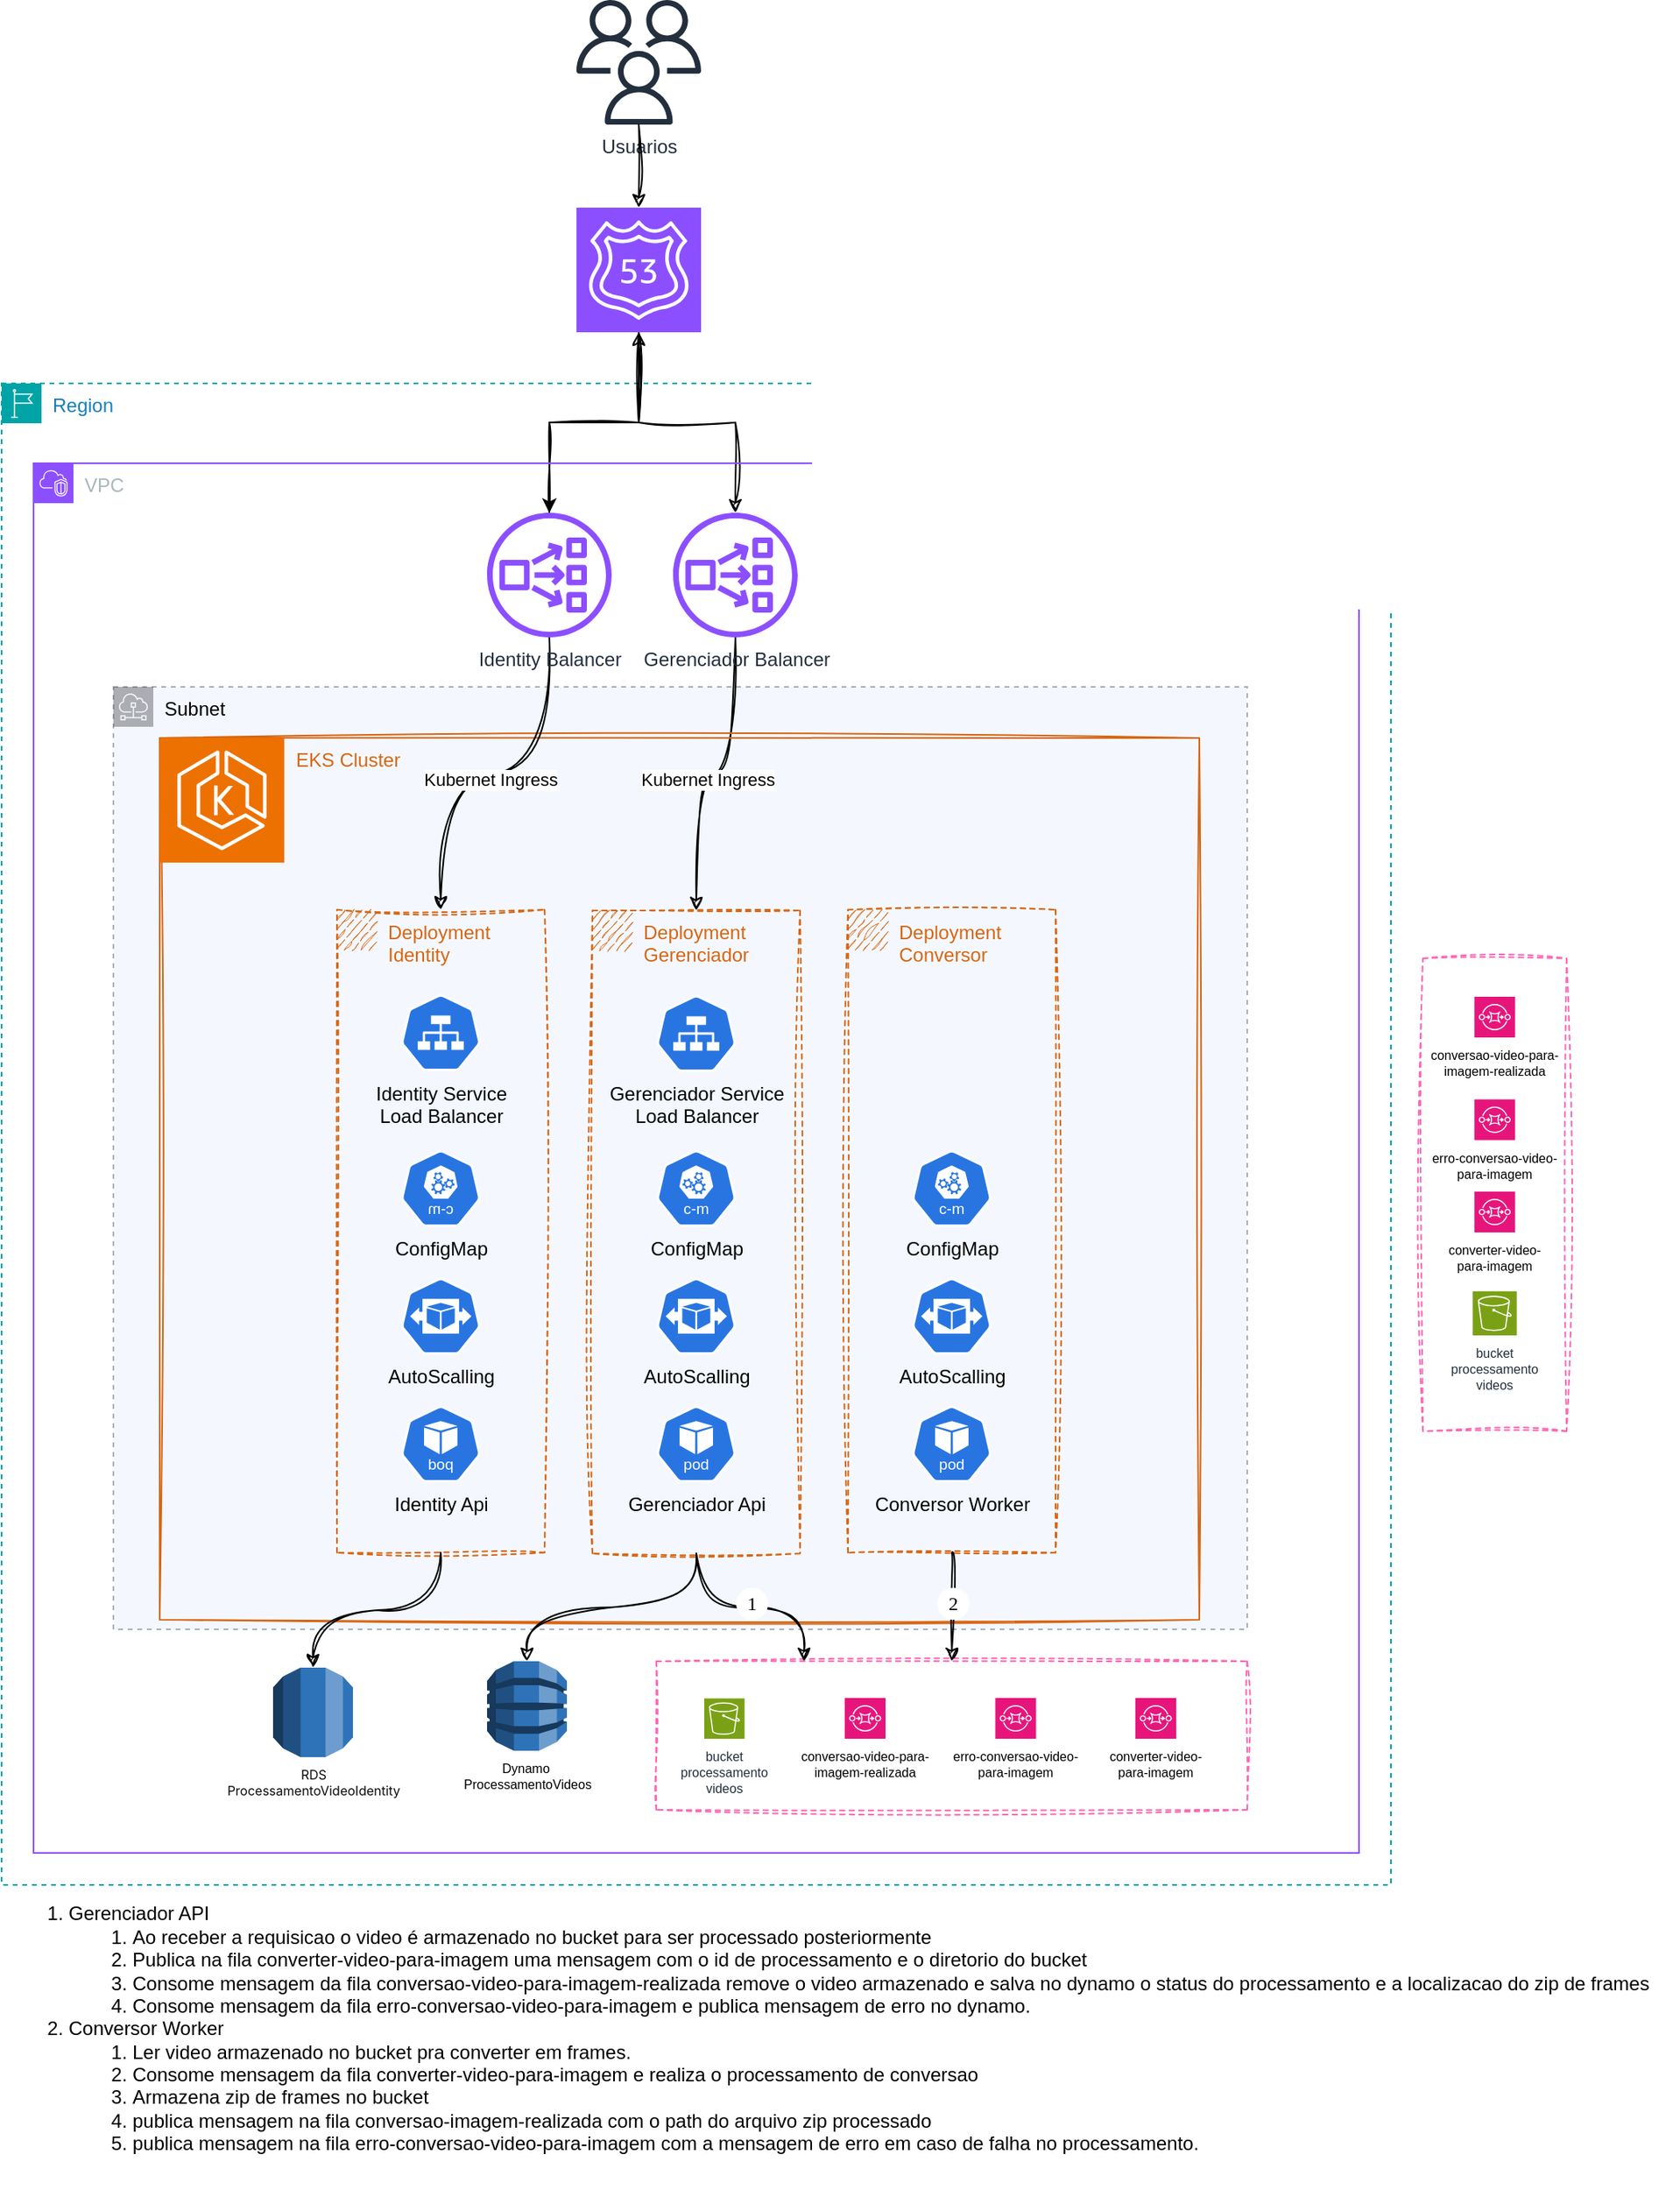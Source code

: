 <mxfile version="26.0.5">
  <diagram name="Página-1" id="iQ79jOPinaNy7oLCh0Md">
    <mxGraphModel dx="2390" dy="1448" grid="1" gridSize="10" guides="1" tooltips="1" connect="1" arrows="1" fold="1" page="1" pageScale="1" pageWidth="827" pageHeight="1169" math="0" shadow="0">
      <root>
        <mxCell id="0" />
        <mxCell id="1" parent="0" />
        <mxCell id="_nt94sI4upRh2YXrKDY7-160" value="" style="group" vertex="1" connectable="0" parent="1">
          <mxGeometry x="140" y="770" width="1050" height="1370" as="geometry" />
        </mxCell>
        <mxCell id="_nt94sI4upRh2YXrKDY7-2" value="Usuarios" style="sketch=0;outlineConnect=0;fontColor=#232F3E;gradientColor=none;fillColor=#232F3D;strokeColor=none;dashed=0;verticalLabelPosition=bottom;verticalAlign=top;align=center;html=1;fontSize=12;fontStyle=0;aspect=fixed;pointerEvents=1;shape=mxgraph.aws4.users;" vertex="1" parent="_nt94sI4upRh2YXrKDY7-160">
          <mxGeometry x="360" width="78" height="78" as="geometry" />
        </mxCell>
        <mxCell id="_nt94sI4upRh2YXrKDY7-12" value="Region" style="points=[[0,0],[0.25,0],[0.5,0],[0.75,0],[1,0],[1,0.25],[1,0.5],[1,0.75],[1,1],[0.75,1],[0.5,1],[0.25,1],[0,1],[0,0.75],[0,0.5],[0,0.25]];outlineConnect=0;gradientColor=none;html=1;whiteSpace=wrap;fontSize=12;fontStyle=0;container=0;pointerEvents=0;collapsible=0;recursiveResize=0;shape=mxgraph.aws4.group;grIcon=mxgraph.aws4.group_region;strokeColor=#00A4A6;fillColor=none;verticalAlign=top;align=left;spacingLeft=30;fontColor=#147EBA;dashed=1;" vertex="1" parent="_nt94sI4upRh2YXrKDY7-160">
          <mxGeometry y="240" width="870" height="940" as="geometry" />
        </mxCell>
        <mxCell id="_nt94sI4upRh2YXrKDY7-74" style="edgeStyle=orthogonalEdgeStyle;rounded=0;orthogonalLoop=1;jettySize=auto;html=1;" edge="1" parent="_nt94sI4upRh2YXrKDY7-160" source="_nt94sI4upRh2YXrKDY7-16" target="_nt94sI4upRh2YXrKDY7-14">
          <mxGeometry relative="1" as="geometry" />
        </mxCell>
        <mxCell id="_nt94sI4upRh2YXrKDY7-75" style="edgeStyle=orthogonalEdgeStyle;rounded=0;orthogonalLoop=1;jettySize=auto;html=1;sketch=1;curveFitting=1;jiggle=2;" edge="1" parent="_nt94sI4upRh2YXrKDY7-160" source="_nt94sI4upRh2YXrKDY7-16" target="_nt94sI4upRh2YXrKDY7-15">
          <mxGeometry relative="1" as="geometry" />
        </mxCell>
        <mxCell id="_nt94sI4upRh2YXrKDY7-16" value="" style="sketch=0;points=[[0,0,0],[0.25,0,0],[0.5,0,0],[0.75,0,0],[1,0,0],[0,1,0],[0.25,1,0],[0.5,1,0],[0.75,1,0],[1,1,0],[0,0.25,0],[0,0.5,0],[0,0.75,0],[1,0.25,0],[1,0.5,0],[1,0.75,0]];outlineConnect=0;fontColor=#232F3E;fillColor=#8C4FFF;strokeColor=#ffffff;dashed=0;verticalLabelPosition=bottom;verticalAlign=top;align=center;html=1;fontSize=12;fontStyle=0;aspect=fixed;shape=mxgraph.aws4.resourceIcon;resIcon=mxgraph.aws4.route_53;" vertex="1" parent="_nt94sI4upRh2YXrKDY7-160">
          <mxGeometry x="360" y="130" width="78" height="78" as="geometry" />
        </mxCell>
        <mxCell id="_nt94sI4upRh2YXrKDY7-76" style="edgeStyle=orthogonalEdgeStyle;rounded=0;orthogonalLoop=1;jettySize=auto;html=1;entryX=0.5;entryY=0;entryDx=0;entryDy=0;entryPerimeter=0;sketch=1;curveFitting=1;jiggle=2;" edge="1" parent="_nt94sI4upRh2YXrKDY7-160" source="_nt94sI4upRh2YXrKDY7-2" target="_nt94sI4upRh2YXrKDY7-16">
          <mxGeometry relative="1" as="geometry" />
        </mxCell>
        <mxCell id="_nt94sI4upRh2YXrKDY7-78" style="edgeStyle=orthogonalEdgeStyle;rounded=0;orthogonalLoop=1;jettySize=auto;html=1;sketch=1;curveFitting=1;jiggle=2;" edge="1" parent="_nt94sI4upRh2YXrKDY7-160" source="_nt94sI4upRh2YXrKDY7-14" target="_nt94sI4upRh2YXrKDY7-16">
          <mxGeometry relative="1" as="geometry" />
        </mxCell>
        <mxCell id="_nt94sI4upRh2YXrKDY7-150" value="" style="group" vertex="1" connectable="0" parent="_nt94sI4upRh2YXrKDY7-160">
          <mxGeometry x="890" y="600" width="90" height="296" as="geometry" />
        </mxCell>
        <mxCell id="_nt94sI4upRh2YXrKDY7-81" value="" style="rounded=0;whiteSpace=wrap;html=1;dashed=1;strokeColor=#FF66B3;fillColor=none;align=right;verticalAlign=bottom;labelPosition=left;verticalLabelPosition=middle;sketch=1;curveFitting=1;jiggle=2;" vertex="1" parent="_nt94sI4upRh2YXrKDY7-150">
          <mxGeometry width="90" height="296" as="geometry" />
        </mxCell>
        <mxCell id="_nt94sI4upRh2YXrKDY7-99" value="bucket&#xa;processamento&#xa;videos" style="sketch=0;points=[[0,0,0],[0.25,0,0],[0.5,0,0],[0.75,0,0],[1,0,0],[0,1,0],[0.25,1,0],[0.5,1,0],[0.75,1,0],[1,1,0],[0,0.25,0],[0,0.5,0],[0,0.75,0],[1,0.25,0],[1,0.5,0],[1,0.75,0]];outlineConnect=0;fontColor=#232F3E;fillColor=#7AA116;strokeColor=#ffffff;dashed=0;verticalLabelPosition=bottom;verticalAlign=top;align=center;fontSize=8;fontStyle=0;aspect=fixed;shape=mxgraph.aws4.resourceIcon;resIcon=mxgraph.aws4.s3;" vertex="1" parent="_nt94sI4upRh2YXrKDY7-150">
          <mxGeometry x="31.19" y="208.39" width="27.61" height="27.61" as="geometry" />
        </mxCell>
        <mxCell id="_nt94sI4upRh2YXrKDY7-84" value="conversao-video-para-&#xa;imagem-realizada" style="sketch=0;points=[[0,0,0],[0.25,0,0],[0.5,0,0],[0.75,0,0],[1,0,0],[0,1,0],[0.25,1,0],[0.5,1,0],[0.75,1,0],[1,1,0],[0,0.25,0],[0,0.5,0],[0,0.75,0],[1,0.25,0],[1,0.5,0],[1,0.75,0]];outlineConnect=0;fontColor=default;fillColor=#E7157B;strokeColor=#ffffff;dashed=0;verticalLabelPosition=bottom;verticalAlign=top;align=center;fontSize=8;fontStyle=0;aspect=fixed;shape=mxgraph.aws4.resourceIcon;resIcon=mxgraph.aws4.sqs;labelBackgroundColor=none;" vertex="1" parent="_nt94sI4upRh2YXrKDY7-150">
          <mxGeometry x="32.247" y="24" width="25.5" height="25.5" as="geometry" />
        </mxCell>
        <mxCell id="_nt94sI4upRh2YXrKDY7-87" value="erro-conversao-video-&#xa;para-imagem" style="sketch=0;points=[[0,0,0],[0.25,0,0],[0.5,0,0],[0.75,0,0],[1,0,0],[0,1,0],[0.25,1,0],[0.5,1,0],[0.75,1,0],[1,1,0],[0,0.25,0],[0,0.5,0],[0,0.75,0],[1,0.25,0],[1,0.5,0],[1,0.75,0]];outlineConnect=0;fontColor=default;fillColor=#E7157B;strokeColor=#ffffff;dashed=0;verticalLabelPosition=bottom;verticalAlign=top;align=center;fontSize=8;fontStyle=0;aspect=fixed;shape=mxgraph.aws4.resourceIcon;resIcon=mxgraph.aws4.sqs;labelBackgroundColor=none;horizontal=1;" vertex="1" parent="_nt94sI4upRh2YXrKDY7-150">
          <mxGeometry x="32.247" y="88.253" width="25.5" height="25.5" as="geometry" />
        </mxCell>
        <mxCell id="_nt94sI4upRh2YXrKDY7-118" value="converter-video-&#xa;para-imagem" style="sketch=0;points=[[0,0,0],[0.25,0,0],[0.5,0,0],[0.75,0,0],[1,0,0],[0,1,0],[0.25,1,0],[0.5,1,0],[0.75,1,0],[1,1,0],[0,0.25,0],[0,0.5,0],[0,0.75,0],[1,0.25,0],[1,0.5,0],[1,0.75,0]];outlineConnect=0;fontColor=default;fillColor=#E7157B;strokeColor=#ffffff;dashed=0;verticalLabelPosition=bottom;verticalAlign=top;align=center;fontSize=8;fontStyle=0;aspect=fixed;shape=mxgraph.aws4.resourceIcon;resIcon=mxgraph.aws4.sqs;labelBackgroundColor=none;horizontal=1;" vertex="1" parent="_nt94sI4upRh2YXrKDY7-150">
          <mxGeometry x="32.247" y="146.003" width="25.5" height="25.5" as="geometry" />
        </mxCell>
        <mxCell id="_nt94sI4upRh2YXrKDY7-159" value="&lt;ol&gt;&lt;li&gt;Gerenciador API&lt;/li&gt;&lt;ol&gt;&lt;li&gt;Ao receber a requisicao o video é armazenado no bucket para ser processado posteriormente&lt;/li&gt;&lt;li style=&quot;&quot;&gt;Publica na fila converter-video-para-imagem uma mensagem com o id de processamento e o diretorio do bucket&lt;/li&gt;&lt;li style=&quot;&quot;&gt;Consome mensagem da fila conversao-video-para-imagem-realizada remove o video armazenado e salva no dynamo o status do processamento e a localizacao do zip de frames&lt;/li&gt;&lt;li style=&quot;&quot;&gt;Consome mensagem da fila erro-conversao-video-para-imagem e publica mensagem de erro no dynamo.&lt;/li&gt;&lt;/ol&gt;&lt;li&gt;Conversor Worker&lt;/li&gt;&lt;ol&gt;&lt;li&gt;Ler video armazenado no bucket pra converter em frames.&lt;/li&gt;&lt;li&gt;Consome mensagem da fila converter-video-para-imagem e realiza o processamento de conversao&lt;/li&gt;&lt;li&gt;Armazena zip de frames no bucket&amp;nbsp;&lt;/li&gt;&lt;li&gt;publica mensagem na fila conversao-imagem-realizada com o path do arquivo zip processado&lt;/li&gt;&lt;li&gt;publica mensagem na fila erro-conversao-video-para-imagem com a mensagem de erro em caso de falha no processamento.&lt;/li&gt;&lt;/ol&gt;&lt;/ol&gt;" style="text;html=1;align=left;verticalAlign=middle;resizable=0;points=[];autosize=1;strokeColor=none;fillColor=none;" vertex="1" parent="_nt94sI4upRh2YXrKDY7-160">
          <mxGeometry y="1170" width="1050" height="200" as="geometry" />
        </mxCell>
        <mxCell id="_nt94sI4upRh2YXrKDY7-13" value="VPC" style="points=[[0,0],[0.25,0],[0.5,0],[0.75,0],[1,0],[1,0.25],[1,0.5],[1,0.75],[1,1],[0.75,1],[0.5,1],[0.25,1],[0,1],[0,0.75],[0,0.5],[0,0.25]];outlineConnect=0;gradientColor=none;html=1;whiteSpace=wrap;fontSize=12;fontStyle=0;container=1;pointerEvents=0;collapsible=0;recursiveResize=0;shape=mxgraph.aws4.group;grIcon=mxgraph.aws4.group_vpc2;strokeColor=#8C4FFF;fillColor=none;verticalAlign=top;align=left;spacingLeft=30;fontColor=#AAB7B8;dashed=0;" vertex="1" parent="_nt94sI4upRh2YXrKDY7-160">
          <mxGeometry x="20" y="290" width="830" height="870" as="geometry" />
        </mxCell>
        <mxCell id="_nt94sI4upRh2YXrKDY7-79" value="Subnet" style="outlineConnect=0;html=1;whiteSpace=wrap;fontSize=12;fontStyle=0;shape=mxgraph.aws4.group;grIcon=mxgraph.aws4.group_subnet;strokeColor=default;fillColor=#dae8fc;verticalAlign=top;align=left;spacingLeft=30;dashed=1;fillStyle=auto;opacity=30;" vertex="1" parent="_nt94sI4upRh2YXrKDY7-13">
          <mxGeometry x="50" y="140" width="710" height="590" as="geometry" />
        </mxCell>
        <mxCell id="_nt94sI4upRh2YXrKDY7-71" style="edgeStyle=orthogonalEdgeStyle;rounded=0;orthogonalLoop=1;jettySize=auto;html=1;entryX=0.5;entryY=0;entryDx=0;entryDy=0;curved=1;sketch=1;curveFitting=1;jiggle=2;" edge="1" parent="_nt94sI4upRh2YXrKDY7-13" source="_nt94sI4upRh2YXrKDY7-15" target="_nt94sI4upRh2YXrKDY7-41">
          <mxGeometry relative="1" as="geometry" />
        </mxCell>
        <mxCell id="_nt94sI4upRh2YXrKDY7-73" value="Kubernet Ingress" style="edgeLabel;html=1;align=center;verticalAlign=middle;resizable=0;points=[];" vertex="1" connectable="0" parent="_nt94sI4upRh2YXrKDY7-71">
          <mxGeometry x="0.054" y="3" relative="1" as="geometry">
            <mxPoint as="offset" />
          </mxGeometry>
        </mxCell>
        <mxCell id="_nt94sI4upRh2YXrKDY7-15" value="Gerenciador Balancer" style="sketch=0;outlineConnect=0;fontColor=#232F3E;gradientColor=none;fillColor=#8C4FFF;strokeColor=none;dashed=0;verticalLabelPosition=bottom;verticalAlign=top;align=center;html=1;fontSize=12;fontStyle=0;aspect=fixed;pointerEvents=1;shape=mxgraph.aws4.network_load_balancer;" vertex="1" parent="_nt94sI4upRh2YXrKDY7-13">
          <mxGeometry x="400.5" y="31" width="78" height="78" as="geometry" />
        </mxCell>
        <mxCell id="_nt94sI4upRh2YXrKDY7-22" value="&amp;nbsp; &amp;nbsp; &amp;nbsp; &amp;nbsp; &amp;nbsp; &amp;nbsp; &amp;nbsp; &amp;nbsp; EKS Cluster" style="points=[[0,0],[0.25,0],[0.5,0],[0.75,0],[1,0],[1,0.25],[1,0.5],[1,0.75],[1,1],[0.75,1],[0.5,1],[0.25,1],[0,1],[0,0.75],[0,0.5],[0,0.25]];outlineConnect=0;gradientColor=none;html=1;whiteSpace=wrap;fontSize=12;fontStyle=0;container=1;pointerEvents=0;collapsible=0;recursiveResize=0;shape=mxgraph.aws4.group;grIcon=mxgraph.aws4.group_ec2_instance_contents;strokeColor=#D86613;fillColor=none;verticalAlign=top;align=left;spacingLeft=30;fontColor=#D86613;dashed=0;sketch=1;curveFitting=1;jiggle=2;" vertex="1" parent="_nt94sI4upRh2YXrKDY7-13">
          <mxGeometry x="79" y="172" width="651" height="552" as="geometry" />
        </mxCell>
        <mxCell id="_nt94sI4upRh2YXrKDY7-21" value="" style="sketch=0;points=[[0,0,0],[0.25,0,0],[0.5,0,0],[0.75,0,0],[1,0,0],[0,1,0],[0.25,1,0],[0.5,1,0],[0.75,1,0],[1,1,0],[0,0.25,0],[0,0.5,0],[0,0.75,0],[1,0.25,0],[1,0.5,0],[1,0.75,0]];outlineConnect=0;fontColor=#232F3E;fillColor=#ED7100;strokeColor=#ffffff;dashed=0;verticalLabelPosition=bottom;verticalAlign=top;align=center;html=1;fontSize=12;fontStyle=0;aspect=fixed;shape=mxgraph.aws4.resourceIcon;resIcon=mxgraph.aws4.eks;" vertex="1" parent="_nt94sI4upRh2YXrKDY7-22">
          <mxGeometry width="78" height="78" as="geometry" />
        </mxCell>
        <mxCell id="_nt94sI4upRh2YXrKDY7-23" value="Deployment Identity" style="points=[[0,0],[0.25,0],[0.5,0],[0.75,0],[1,0],[1,0.25],[1,0.5],[1,0.75],[1,1],[0.75,1],[0.5,1],[0.25,1],[0,1],[0,0.75],[0,0.5],[0,0.25]];outlineConnect=0;gradientColor=none;html=1;whiteSpace=wrap;fontSize=12;fontStyle=0;container=1;pointerEvents=0;collapsible=0;recursiveResize=0;shape=mxgraph.aws4.group;grIcon=mxgraph.aws4.group_ec2_instance_contents;strokeColor=#D86613;fillColor=none;verticalAlign=top;align=left;spacingLeft=30;fontColor=#D86613;dashed=1;sketch=1;curveFitting=1;jiggle=2;" vertex="1" parent="_nt94sI4upRh2YXrKDY7-22">
          <mxGeometry x="111" y="107.5" width="130" height="402.5" as="geometry" />
        </mxCell>
        <mxCell id="_nt94sI4upRh2YXrKDY7-27" value="AutoScalling" style="aspect=fixed;sketch=0;html=1;dashed=0;whitespace=wrap;verticalLabelPosition=bottom;verticalAlign=top;fillColor=#2875E2;strokeColor=#ffffff;points=[[0.005,0.63,0],[0.1,0.2,0],[0.9,0.2,0],[0.5,0,0],[0.995,0.63,0],[0.72,0.99,0],[0.5,1,0],[0.28,0.99,0]];shape=mxgraph.kubernetes.icon2;prIcon=hpa;flipH=1;" vertex="1" parent="_nt94sI4upRh2YXrKDY7-23">
          <mxGeometry x="40" y="230.5" width="50" height="48" as="geometry" />
        </mxCell>
        <mxCell id="_nt94sI4upRh2YXrKDY7-28" value="Identity Api" style="aspect=fixed;sketch=0;html=1;dashed=0;whitespace=wrap;verticalLabelPosition=bottom;verticalAlign=top;fillColor=#2875E2;strokeColor=#ffffff;points=[[0.005,0.63,0],[0.1,0.2,0],[0.9,0.2,0],[0.5,0,0],[0.995,0.63,0],[0.72,0.99,0],[0.5,1,0],[0.28,0.99,0]];shape=mxgraph.kubernetes.icon2;kubernetesLabel=1;prIcon=pod;flipH=1;" vertex="1" parent="_nt94sI4upRh2YXrKDY7-23">
          <mxGeometry x="40" y="310.5" width="50" height="48" as="geometry" />
        </mxCell>
        <mxCell id="_nt94sI4upRh2YXrKDY7-29" value="Identity Service&lt;div&gt;Load Balancer&lt;/div&gt;" style="aspect=fixed;sketch=0;html=1;dashed=0;whitespace=wrap;verticalLabelPosition=bottom;verticalAlign=top;fillColor=#2875E2;strokeColor=#ffffff;points=[[0.005,0.63,0],[0.1,0.2,0],[0.9,0.2,0],[0.5,0,0],[0.995,0.63,0],[0.72,0.99,0],[0.5,1,0],[0.28,0.99,0]];shape=mxgraph.kubernetes.icon2;prIcon=svc;flipH=1;" vertex="1" parent="_nt94sI4upRh2YXrKDY7-23">
          <mxGeometry x="40" y="53" width="50" height="48" as="geometry" />
        </mxCell>
        <mxCell id="_nt94sI4upRh2YXrKDY7-38" value="ConfigMap" style="aspect=fixed;sketch=0;html=1;dashed=0;whitespace=wrap;verticalLabelPosition=bottom;verticalAlign=top;fillColor=#2875E2;strokeColor=#ffffff;points=[[0.005,0.63,0],[0.1,0.2,0],[0.9,0.2,0],[0.5,0,0],[0.995,0.63,0],[0.72,0.99,0],[0.5,1,0],[0.28,0.99,0]];shape=mxgraph.kubernetes.icon2;kubernetesLabel=1;prIcon=c_m;flipH=1;" vertex="1" parent="_nt94sI4upRh2YXrKDY7-23">
          <mxGeometry x="40" y="150.5" width="50" height="48" as="geometry" />
        </mxCell>
        <mxCell id="_nt94sI4upRh2YXrKDY7-41" value="Deployment Gerenciador" style="points=[[0,0],[0.25,0],[0.5,0],[0.75,0],[1,0],[1,0.25],[1,0.5],[1,0.75],[1,1],[0.75,1],[0.5,1],[0.25,1],[0,1],[0,0.75],[0,0.5],[0,0.25]];outlineConnect=0;gradientColor=none;html=1;whiteSpace=wrap;fontSize=12;fontStyle=0;container=1;pointerEvents=0;collapsible=0;recursiveResize=0;shape=mxgraph.aws4.group;grIcon=mxgraph.aws4.group_ec2_instance_contents;strokeColor=#D86613;fillColor=none;verticalAlign=top;align=left;spacingLeft=30;fontColor=#D86613;dashed=1;sketch=1;curveFitting=1;jiggle=2;" vertex="1" parent="_nt94sI4upRh2YXrKDY7-22">
          <mxGeometry x="271" y="108" width="130" height="402.5" as="geometry" />
        </mxCell>
        <mxCell id="_nt94sI4upRh2YXrKDY7-42" value="AutoScalling" style="aspect=fixed;sketch=0;html=1;dashed=0;whitespace=wrap;verticalLabelPosition=bottom;verticalAlign=top;fillColor=#2875E2;strokeColor=#ffffff;points=[[0.005,0.63,0],[0.1,0.2,0],[0.9,0.2,0],[0.5,0,0],[0.995,0.63,0],[0.72,0.99,0],[0.5,1,0],[0.28,0.99,0]];shape=mxgraph.kubernetes.icon2;prIcon=hpa" vertex="1" parent="_nt94sI4upRh2YXrKDY7-41">
          <mxGeometry x="40" y="230" width="50" height="48" as="geometry" />
        </mxCell>
        <mxCell id="_nt94sI4upRh2YXrKDY7-43" value="Gerenciador Api" style="aspect=fixed;sketch=0;html=1;dashed=0;whitespace=wrap;verticalLabelPosition=bottom;verticalAlign=top;fillColor=#2875E2;strokeColor=#ffffff;points=[[0.005,0.63,0],[0.1,0.2,0],[0.9,0.2,0],[0.5,0,0],[0.995,0.63,0],[0.72,0.99,0],[0.5,1,0],[0.28,0.99,0]];shape=mxgraph.kubernetes.icon2;kubernetesLabel=1;prIcon=pod" vertex="1" parent="_nt94sI4upRh2YXrKDY7-41">
          <mxGeometry x="40" y="310" width="50" height="48" as="geometry" />
        </mxCell>
        <mxCell id="_nt94sI4upRh2YXrKDY7-44" value="Gerenciador Service&lt;div&gt;Load Balancer&lt;/div&gt;" style="aspect=fixed;sketch=0;html=1;dashed=0;whitespace=wrap;verticalLabelPosition=bottom;verticalAlign=top;fillColor=#2875E2;strokeColor=#ffffff;points=[[0.005,0.63,0],[0.1,0.2,0],[0.9,0.2,0],[0.5,0,0],[0.995,0.63,0],[0.72,0.99,0],[0.5,1,0],[0.28,0.99,0]];shape=mxgraph.kubernetes.icon2;prIcon=svc" vertex="1" parent="_nt94sI4upRh2YXrKDY7-41">
          <mxGeometry x="40" y="53" width="50" height="48" as="geometry" />
        </mxCell>
        <mxCell id="_nt94sI4upRh2YXrKDY7-45" value="ConfigMap" style="aspect=fixed;sketch=0;html=1;dashed=0;whitespace=wrap;verticalLabelPosition=bottom;verticalAlign=top;fillColor=#2875E2;strokeColor=#ffffff;points=[[0.005,0.63,0],[0.1,0.2,0],[0.9,0.2,0],[0.5,0,0],[0.995,0.63,0],[0.72,0.99,0],[0.5,1,0],[0.28,0.99,0]];shape=mxgraph.kubernetes.icon2;kubernetesLabel=1;prIcon=c_m" vertex="1" parent="_nt94sI4upRh2YXrKDY7-41">
          <mxGeometry x="40" y="150" width="50" height="48" as="geometry" />
        </mxCell>
        <mxCell id="_nt94sI4upRh2YXrKDY7-46" value="Deployment Conversor&amp;nbsp;" style="points=[[0,0],[0.25,0],[0.5,0],[0.75,0],[1,0],[1,0.25],[1,0.5],[1,0.75],[1,1],[0.75,1],[0.5,1],[0.25,1],[0,1],[0,0.75],[0,0.5],[0,0.25]];outlineConnect=0;gradientColor=none;html=1;whiteSpace=wrap;fontSize=12;fontStyle=0;container=1;pointerEvents=0;collapsible=0;recursiveResize=0;shape=mxgraph.aws4.group;grIcon=mxgraph.aws4.group_ec2_instance_contents;strokeColor=#D86613;fillColor=none;verticalAlign=top;align=left;spacingLeft=30;fontColor=#D86613;dashed=1;sketch=1;curveFitting=1;jiggle=2;" vertex="1" parent="_nt94sI4upRh2YXrKDY7-22">
          <mxGeometry x="431" y="107.5" width="130" height="402.5" as="geometry" />
        </mxCell>
        <mxCell id="_nt94sI4upRh2YXrKDY7-48" value="Conversor Worker" style="aspect=fixed;sketch=0;html=1;dashed=0;whitespace=wrap;verticalLabelPosition=bottom;verticalAlign=top;fillColor=#2875E2;strokeColor=#ffffff;points=[[0.005,0.63,0],[0.1,0.2,0],[0.9,0.2,0],[0.5,0,0],[0.995,0.63,0],[0.72,0.99,0],[0.5,1,0],[0.28,0.99,0]];shape=mxgraph.kubernetes.icon2;kubernetesLabel=1;prIcon=pod" vertex="1" parent="_nt94sI4upRh2YXrKDY7-46">
          <mxGeometry x="40" y="310.5" width="50" height="48" as="geometry" />
        </mxCell>
        <mxCell id="_nt94sI4upRh2YXrKDY7-50" value="ConfigMap" style="aspect=fixed;sketch=0;html=1;dashed=0;whitespace=wrap;verticalLabelPosition=bottom;verticalAlign=top;fillColor=#2875E2;strokeColor=#ffffff;points=[[0.005,0.63,0],[0.1,0.2,0],[0.9,0.2,0],[0.5,0,0],[0.995,0.63,0],[0.72,0.99,0],[0.5,1,0],[0.28,0.99,0]];shape=mxgraph.kubernetes.icon2;kubernetesLabel=1;prIcon=c_m" vertex="1" parent="_nt94sI4upRh2YXrKDY7-46">
          <mxGeometry x="40" y="150.5" width="50" height="48" as="geometry" />
        </mxCell>
        <mxCell id="_nt94sI4upRh2YXrKDY7-67" style="edgeStyle=orthogonalEdgeStyle;rounded=0;orthogonalLoop=1;jettySize=auto;html=1;entryX=0.5;entryY=0;entryDx=0;entryDy=0;curved=1;sketch=1;curveFitting=1;jiggle=2;" edge="1" parent="_nt94sI4upRh2YXrKDY7-13" source="_nt94sI4upRh2YXrKDY7-14" target="_nt94sI4upRh2YXrKDY7-23">
          <mxGeometry relative="1" as="geometry" />
        </mxCell>
        <mxCell id="_nt94sI4upRh2YXrKDY7-72" value="Kubernet Ingress" style="edgeLabel;html=1;align=center;verticalAlign=middle;resizable=0;points=[];" vertex="1" connectable="0" parent="_nt94sI4upRh2YXrKDY7-67">
          <mxGeometry x="0.027" y="3" relative="1" as="geometry">
            <mxPoint as="offset" />
          </mxGeometry>
        </mxCell>
        <mxCell id="_nt94sI4upRh2YXrKDY7-14" value="Identity Balancer" style="sketch=0;outlineConnect=0;fontColor=#232F3E;gradientColor=none;fillColor=#8C4FFF;strokeColor=none;dashed=0;verticalLabelPosition=bottom;verticalAlign=top;align=center;html=1;fontSize=12;fontStyle=0;aspect=fixed;pointerEvents=1;shape=mxgraph.aws4.network_load_balancer;" vertex="1" parent="_nt94sI4upRh2YXrKDY7-13">
          <mxGeometry x="284" y="31" width="78" height="78" as="geometry" />
        </mxCell>
        <mxCell id="_nt94sI4upRh2YXrKDY7-140" value="&lt;div&gt;&lt;span style=&quot;color: rgb(12, 12, 14); font-family: -apple-system, &amp;quot;system-ui&amp;quot;, &amp;quot;Segoe UI&amp;quot;, Helvetica, Arial, sans-serif, &amp;quot;Apple Color Emoji&amp;quot;, &amp;quot;Segoe UI Emoji&amp;quot;, &amp;quot;Segoe UI Symbol&amp;quot;; text-align: left; text-wrap-mode: wrap; background-color: rgb(255, 255, 255);&quot;&gt;RDS&lt;/span&gt;&lt;/div&gt;&lt;span style=&quot;color: rgb(12, 12, 14); font-family: -apple-system, &amp;quot;system-ui&amp;quot;, &amp;quot;Segoe UI&amp;quot;, Helvetica, Arial, sans-serif, &amp;quot;Apple Color Emoji&amp;quot;, &amp;quot;Segoe UI Emoji&amp;quot;, &amp;quot;Segoe UI Symbol&amp;quot;; text-align: left; text-wrap-mode: wrap; background-color: rgb(255, 255, 255);&quot;&gt;ProcessamentoVideoIdentity&lt;/span&gt;" style="outlineConnect=0;dashed=0;verticalLabelPosition=bottom;verticalAlign=top;align=center;html=1;shape=mxgraph.aws3.rds;fillColor=#2E73B8;gradientColor=none;fontSize=8;" vertex="1" parent="_nt94sI4upRh2YXrKDY7-13">
          <mxGeometry x="150" y="754" width="50" height="56" as="geometry" />
        </mxCell>
        <mxCell id="_nt94sI4upRh2YXrKDY7-145" value="Dynamo&amp;nbsp;&lt;div&gt;ProcessamentoVideos&lt;/div&gt;" style="outlineConnect=0;dashed=0;verticalLabelPosition=bottom;verticalAlign=top;align=center;html=1;shape=mxgraph.aws3.dynamo_db;fillColor=#2E73B8;gradientColor=none;fontSize=8;" vertex="1" parent="_nt94sI4upRh2YXrKDY7-13">
          <mxGeometry x="284" y="750" width="50" height="56" as="geometry" />
        </mxCell>
        <mxCell id="_nt94sI4upRh2YXrKDY7-146" style="edgeStyle=orthogonalEdgeStyle;rounded=0;orthogonalLoop=1;jettySize=auto;html=1;entryX=0.5;entryY=0;entryDx=0;entryDy=0;entryPerimeter=0;sketch=1;curveFitting=1;jiggle=2;curved=1;exitX=0.5;exitY=1;exitDx=0;exitDy=0;" edge="1" parent="_nt94sI4upRh2YXrKDY7-13" source="_nt94sI4upRh2YXrKDY7-41" target="_nt94sI4upRh2YXrKDY7-145">
          <mxGeometry relative="1" as="geometry" />
        </mxCell>
        <mxCell id="_nt94sI4upRh2YXrKDY7-147" style="edgeStyle=orthogonalEdgeStyle;rounded=0;orthogonalLoop=1;jettySize=auto;html=1;sketch=1;curveFitting=1;jiggle=2;curved=1;" edge="1" parent="_nt94sI4upRh2YXrKDY7-13" source="_nt94sI4upRh2YXrKDY7-23" target="_nt94sI4upRh2YXrKDY7-140">
          <mxGeometry relative="1" as="geometry" />
        </mxCell>
        <mxCell id="_nt94sI4upRh2YXrKDY7-130" value="" style="group;glass=0;sketch=1;curveFitting=1;jiggle=2;" vertex="1" connectable="0" parent="_nt94sI4upRh2YXrKDY7-13">
          <mxGeometry x="390" y="750" width="370" height="93" as="geometry" />
        </mxCell>
        <mxCell id="_nt94sI4upRh2YXrKDY7-122" value="" style="rounded=0;whiteSpace=wrap;html=1;dashed=1;strokeColor=#FF66B3;fillColor=none;align=right;verticalAlign=bottom;labelPosition=left;verticalLabelPosition=middle;sketch=1;curveFitting=1;jiggle=2;" vertex="1" parent="_nt94sI4upRh2YXrKDY7-130">
          <mxGeometry width="370" height="93" as="geometry" />
        </mxCell>
        <mxCell id="_nt94sI4upRh2YXrKDY7-126" value="converter-video-&#xa;para-imagem" style="sketch=0;points=[[0,0,0],[0.25,0,0],[0.5,0,0],[0.75,0,0],[1,0,0],[0,1,0],[0.25,1,0],[0.5,1,0],[0.75,1,0],[1,1,0],[0,0.25,0],[0,0.5,0],[0,0.75,0],[1,0.25,0],[1,0.5,0],[1,0.75,0]];outlineConnect=0;fontColor=default;fillColor=#E7157B;strokeColor=#ffffff;dashed=0;verticalLabelPosition=bottom;verticalAlign=top;align=center;fontSize=8;fontStyle=0;aspect=fixed;shape=mxgraph.aws4.resourceIcon;resIcon=mxgraph.aws4.sqs;labelBackgroundColor=none;horizontal=1;" vertex="1" parent="_nt94sI4upRh2YXrKDY7-130">
          <mxGeometry x="299.999" y="23.003" width="25.5" height="25.5" as="geometry" />
        </mxCell>
        <mxCell id="_nt94sI4upRh2YXrKDY7-125" value="erro-conversao-video-&#xa;para-imagem" style="sketch=0;points=[[0,0,0],[0.25,0,0],[0.5,0,0],[0.75,0,0],[1,0,0],[0,1,0],[0.25,1,0],[0.5,1,0],[0.75,1,0],[1,1,0],[0,0.25,0],[0,0.5,0],[0,0.75,0],[1,0.25,0],[1,0.5,0],[1,0.75,0]];outlineConnect=0;fontColor=default;fillColor=#E7157B;strokeColor=#ffffff;dashed=0;verticalLabelPosition=bottom;verticalAlign=top;align=center;fontSize=8;fontStyle=0;aspect=fixed;shape=mxgraph.aws4.resourceIcon;resIcon=mxgraph.aws4.sqs;labelBackgroundColor=none;horizontal=1;" vertex="1" parent="_nt94sI4upRh2YXrKDY7-130">
          <mxGeometry x="212.249" y="23.003" width="25.5" height="25.5" as="geometry" />
        </mxCell>
        <mxCell id="_nt94sI4upRh2YXrKDY7-124" value="conversao-video-para-&#xa;imagem-realizada" style="sketch=0;points=[[0,0,0],[0.25,0,0],[0.5,0,0],[0.75,0,0],[1,0,0],[0,1,0],[0.25,1,0],[0.5,1,0],[0.75,1,0],[1,1,0],[0,0.25,0],[0,0.5,0],[0,0.75,0],[1,0.25,0],[1,0.5,0],[1,0.75,0]];outlineConnect=0;fontColor=default;fillColor=#E7157B;strokeColor=#ffffff;dashed=0;verticalLabelPosition=bottom;verticalAlign=top;align=center;fontSize=8;fontStyle=0;aspect=fixed;shape=mxgraph.aws4.resourceIcon;resIcon=mxgraph.aws4.sqs;labelBackgroundColor=none;" vertex="1" parent="_nt94sI4upRh2YXrKDY7-130">
          <mxGeometry x="117.999" y="23" width="25.5" height="25.5" as="geometry" />
        </mxCell>
        <mxCell id="_nt94sI4upRh2YXrKDY7-127" value="bucket&#xa;processamento&#xa;videos" style="sketch=0;points=[[0,0,0],[0.25,0,0],[0.5,0,0],[0.75,0,0],[1,0,0],[0,1,0],[0.25,1,0],[0.5,1,0],[0.75,1,0],[1,1,0],[0,0.25,0],[0,0.5,0],[0,0.75,0],[1,0.25,0],[1,0.5,0],[1,0.75,0]];outlineConnect=0;fontColor=#232F3E;fillColor=#7AA116;strokeColor=#ffffff;dashed=0;verticalLabelPosition=bottom;verticalAlign=top;align=center;fontSize=8;fontStyle=0;aspect=fixed;shape=mxgraph.aws4.resourceIcon;resIcon=mxgraph.aws4.s3;" vertex="1" parent="_nt94sI4upRh2YXrKDY7-130">
          <mxGeometry x="30" y="23.25" width="25.25" height="25.25" as="geometry" />
        </mxCell>
        <mxCell id="_nt94sI4upRh2YXrKDY7-151" style="edgeStyle=orthogonalEdgeStyle;rounded=0;orthogonalLoop=1;jettySize=auto;html=1;entryX=0.25;entryY=0;entryDx=0;entryDy=0;sketch=1;curveFitting=1;jiggle=2;curved=1;" edge="1" parent="_nt94sI4upRh2YXrKDY7-13" source="_nt94sI4upRh2YXrKDY7-41" target="_nt94sI4upRh2YXrKDY7-122">
          <mxGeometry relative="1" as="geometry" />
        </mxCell>
        <mxCell id="_nt94sI4upRh2YXrKDY7-152" style="edgeStyle=orthogonalEdgeStyle;rounded=0;orthogonalLoop=1;jettySize=auto;html=1;entryX=0.5;entryY=0;entryDx=0;entryDy=0;sketch=1;curveFitting=1;jiggle=2;curved=1;" edge="1" parent="_nt94sI4upRh2YXrKDY7-13" source="_nt94sI4upRh2YXrKDY7-46" target="_nt94sI4upRh2YXrKDY7-122">
          <mxGeometry relative="1" as="geometry" />
        </mxCell>
        <mxCell id="_nt94sI4upRh2YXrKDY7-153" value="1" style="ellipse;whiteSpace=wrap;html=1;aspect=fixed;fontFamily=Comic Sans MS;strokeColor=none;" vertex="1" parent="_nt94sI4upRh2YXrKDY7-13">
          <mxGeometry x="440" y="704" width="20" height="20" as="geometry" />
        </mxCell>
        <mxCell id="_nt94sI4upRh2YXrKDY7-157" value="2" style="ellipse;whiteSpace=wrap;html=1;aspect=fixed;fontFamily=Comic Sans MS;strokeColor=none;" vertex="1" parent="_nt94sI4upRh2YXrKDY7-13">
          <mxGeometry x="566" y="704" width="20" height="20" as="geometry" />
        </mxCell>
        <mxCell id="_nt94sI4upRh2YXrKDY7-47" value="AutoScalling" style="aspect=fixed;sketch=0;html=1;dashed=0;whitespace=wrap;verticalLabelPosition=bottom;verticalAlign=top;fillColor=#2875E2;strokeColor=#ffffff;points=[[0.005,0.63,0],[0.1,0.2,0],[0.9,0.2,0],[0.5,0,0],[0.995,0.63,0],[0.72,0.99,0],[0.5,1,0],[0.28,0.99,0]];shape=mxgraph.kubernetes.icon2;prIcon=hpa" vertex="1" parent="_nt94sI4upRh2YXrKDY7-13">
          <mxGeometry x="550" y="510" width="50" height="48" as="geometry" />
        </mxCell>
      </root>
    </mxGraphModel>
  </diagram>
</mxfile>
